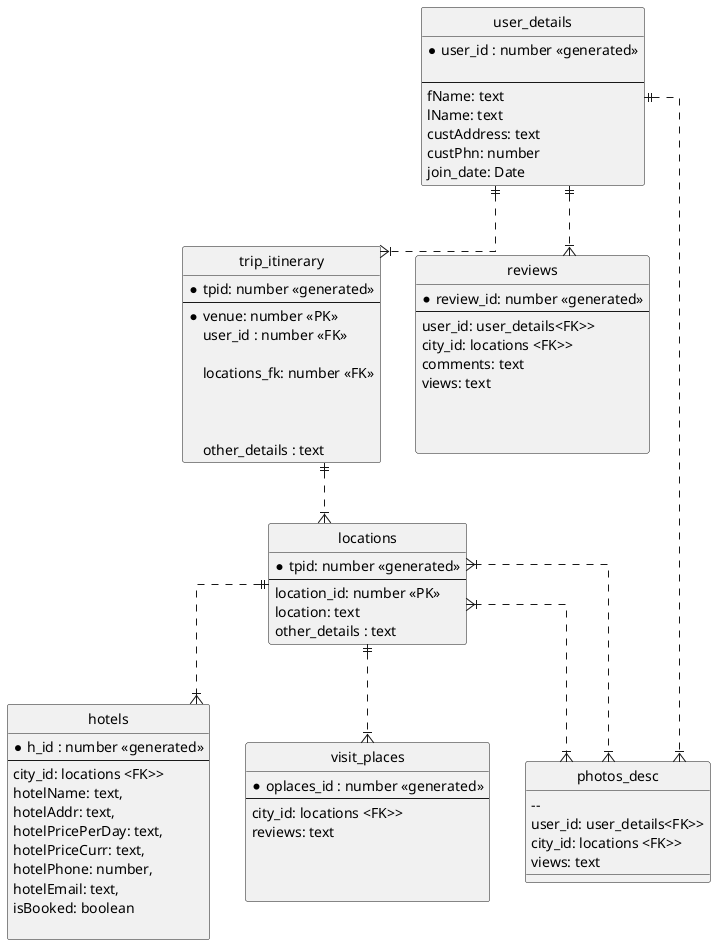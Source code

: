 @startuml
' hide the spot
hide circle

' avoid problems with angled crows feet
skinparam linetype ortho

entity "user_details" as e01 {
  *user_id : number <<generated>>
         
  --
          fName: text
          lName: text
          custAddress: text
          custPhn: number
          join_date: Date
}

entity "trip_itinerary" as e02 {
  *tpid: number <<generated>>
  --
  *venue: number <<PK>>
  user_id : number <<FK>>
  
  locations_fk: number <<FK>>
  
   

  other_details : text
}

entity "locations" as e03 {
  *tpid: number <<generated>>
  --
  location_id: number <<PK>>
  location: text
  other_details : text
}

entity "hotels" as e04 {
  *h_id : number <<generated>>
  --
  city_id: locations <FK>>
  hotelName: text,
  hotelAddr: text,
  hotelPricePerDay: text,
  hotelPriceCurr: text,
  hotelPhone: number,
  hotelEmail: text,
  isBooked: boolean
         
}
entity "visit_places" as e05 {
  *oplaces_id : number <<generated>>
  --
  city_id: locations <FK>>
  reviews: text
  
  
         
}

entity "reviews" as e06 {
  *review_id: number <<generated>>
  --
  user_id: user_details<FK>>
  city_id: locations <FK>>
  comments: text
  views: text
  
  
         
}
entity "photos_desc" as e07{

  --
  user_id: user_details<FK>>
  city_id: locations <FK>>
  views: text
  
  
         
}

e01 ||..|{ e02
e02 ||..|{ e03
e03 ||..|{ e04
e03 ||..|{ e05
e01 ||..|{ e06
e01 ||..|{ e07
e03 }|..|{ e07
e03 }|..|{ e07
@enduml